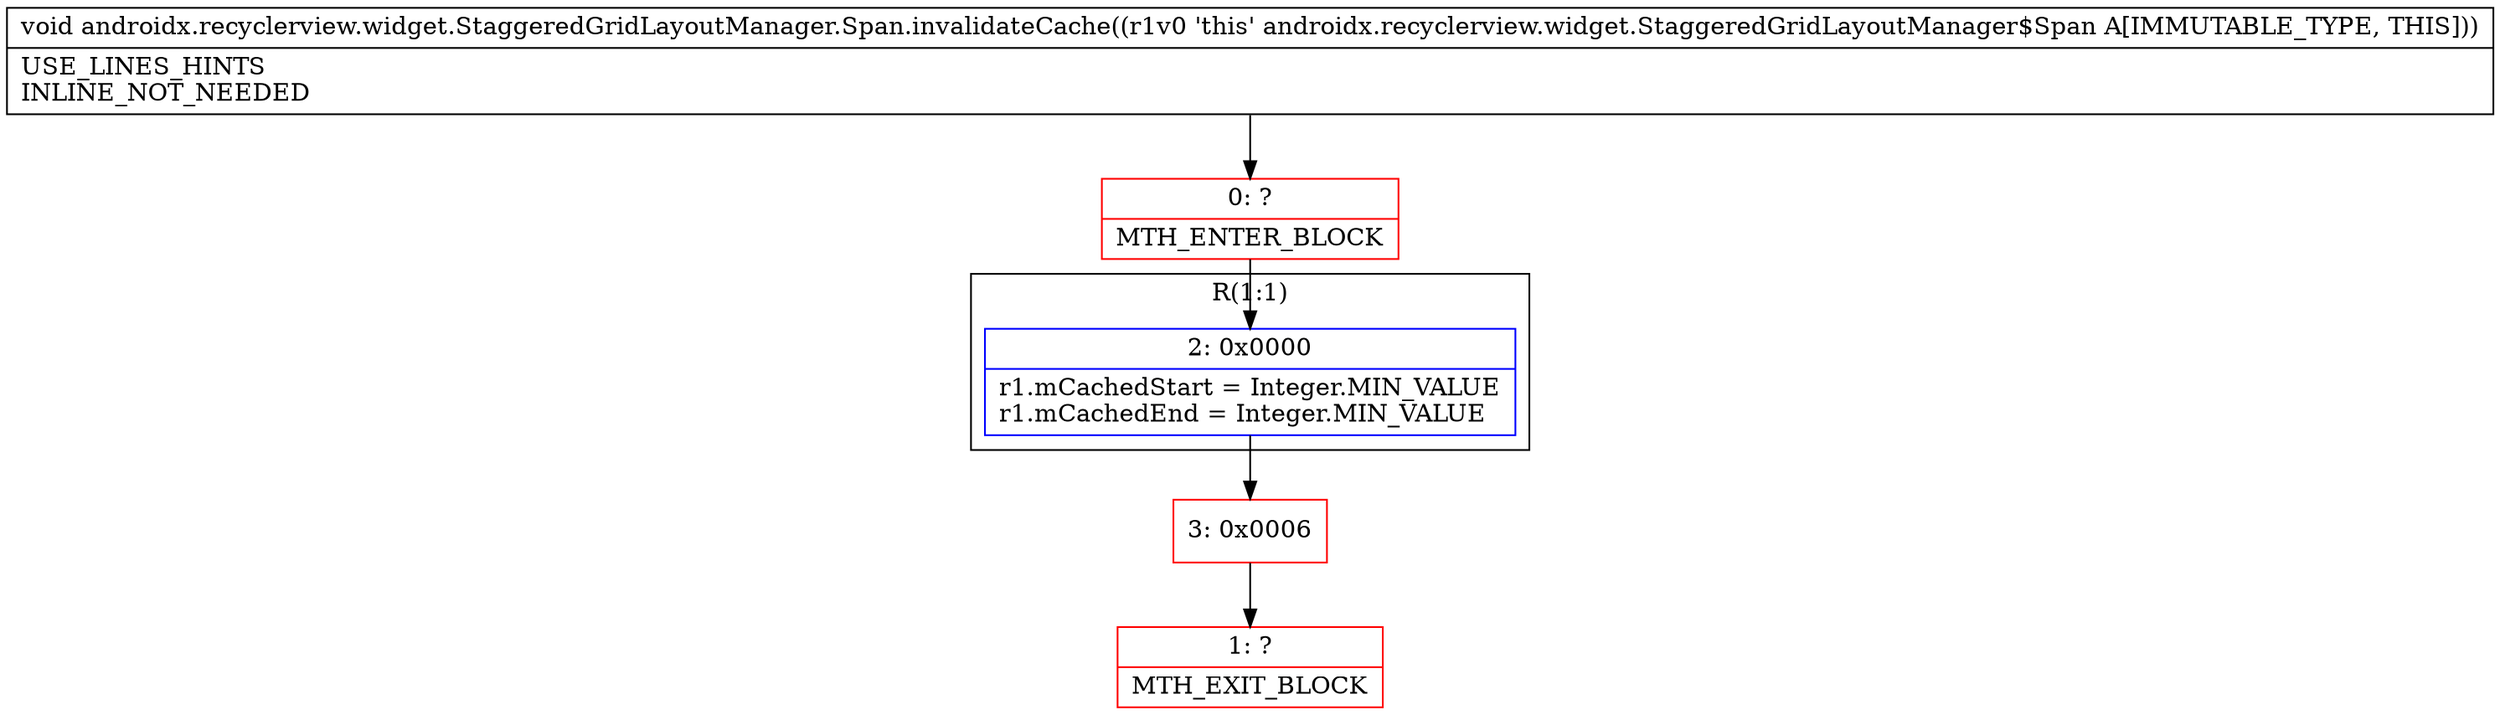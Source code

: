 digraph "CFG forandroidx.recyclerview.widget.StaggeredGridLayoutManager.Span.invalidateCache()V" {
subgraph cluster_Region_1338129128 {
label = "R(1:1)";
node [shape=record,color=blue];
Node_2 [shape=record,label="{2\:\ 0x0000|r1.mCachedStart = Integer.MIN_VALUE\lr1.mCachedEnd = Integer.MIN_VALUE\l}"];
}
Node_0 [shape=record,color=red,label="{0\:\ ?|MTH_ENTER_BLOCK\l}"];
Node_3 [shape=record,color=red,label="{3\:\ 0x0006}"];
Node_1 [shape=record,color=red,label="{1\:\ ?|MTH_EXIT_BLOCK\l}"];
MethodNode[shape=record,label="{void androidx.recyclerview.widget.StaggeredGridLayoutManager.Span.invalidateCache((r1v0 'this' androidx.recyclerview.widget.StaggeredGridLayoutManager$Span A[IMMUTABLE_TYPE, THIS]))  | USE_LINES_HINTS\lINLINE_NOT_NEEDED\l}"];
MethodNode -> Node_0;Node_2 -> Node_3;
Node_0 -> Node_2;
Node_3 -> Node_1;
}

